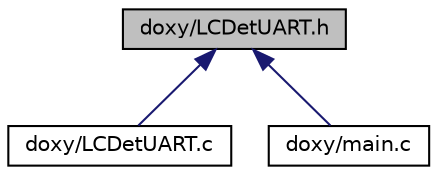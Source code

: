 digraph "doxy/LCDetUART.h"
{
  edge [fontname="Helvetica",fontsize="10",labelfontname="Helvetica",labelfontsize="10"];
  node [fontname="Helvetica",fontsize="10",shape=record];
  Node1 [label="doxy/LCDetUART.h",height=0.2,width=0.4,color="black", fillcolor="grey75", style="filled" fontcolor="black"];
  Node1 -> Node2 [dir="back",color="midnightblue",fontsize="10",style="solid",fontname="Helvetica"];
  Node2 [label="doxy/LCDetUART.c",height=0.2,width=0.4,color="black", fillcolor="white", style="filled",URL="$_l_c_det_u_a_r_t_8c.html"];
  Node1 -> Node3 [dir="back",color="midnightblue",fontsize="10",style="solid",fontname="Helvetica"];
  Node3 [label="doxy/main.c",height=0.2,width=0.4,color="black", fillcolor="white", style="filled",URL="$main_8c.html"];
}
